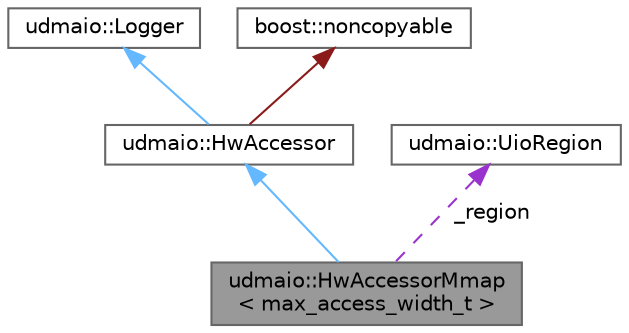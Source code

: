 digraph "udmaio::HwAccessorMmap&lt; max_access_width_t &gt;"
{
 // INTERACTIVE_SVG=YES
 // LATEX_PDF_SIZE
  bgcolor="transparent";
  edge [fontname=Helvetica,fontsize=10,labelfontname=Helvetica,labelfontsize=10];
  node [fontname=Helvetica,fontsize=10,shape=box,height=0.2,width=0.4];
  Node1 [label="udmaio::HwAccessorMmap\l\< max_access_width_t \>",height=0.2,width=0.4,color="gray40", fillcolor="grey60", style="filled", fontcolor="black",tooltip=" "];
  Node2 -> Node1 [dir="back",color="steelblue1",style="solid"];
  Node2 [label="udmaio::HwAccessor",height=0.2,width=0.4,color="gray40", fillcolor="white", style="filled",URL="$classudmaio_1_1_hw_accessor.html",tooltip="Base class for hardware access."];
  Node3 -> Node2 [dir="back",color="steelblue1",style="solid"];
  Node3 [label="udmaio::Logger",height=0.2,width=0.4,color="gray40", fillcolor="white", style="filled",URL="$structudmaio_1_1_logger.html",tooltip=" "];
  Node4 -> Node2 [dir="back",color="firebrick4",style="solid"];
  Node4 [label="boost::noncopyable",height=0.2,width=0.4,color="gray40", fillcolor="white", style="filled",tooltip=" "];
  Node5 -> Node1 [dir="back",color="darkorchid3",style="dashed",label=" _region" ];
  Node5 [label="udmaio::UioRegion",height=0.2,width=0.4,color="gray40", fillcolor="white", style="filled",URL="$structudmaio_1_1_uio_region.html",tooltip="General-purpose struct to define a memory area."];
}
